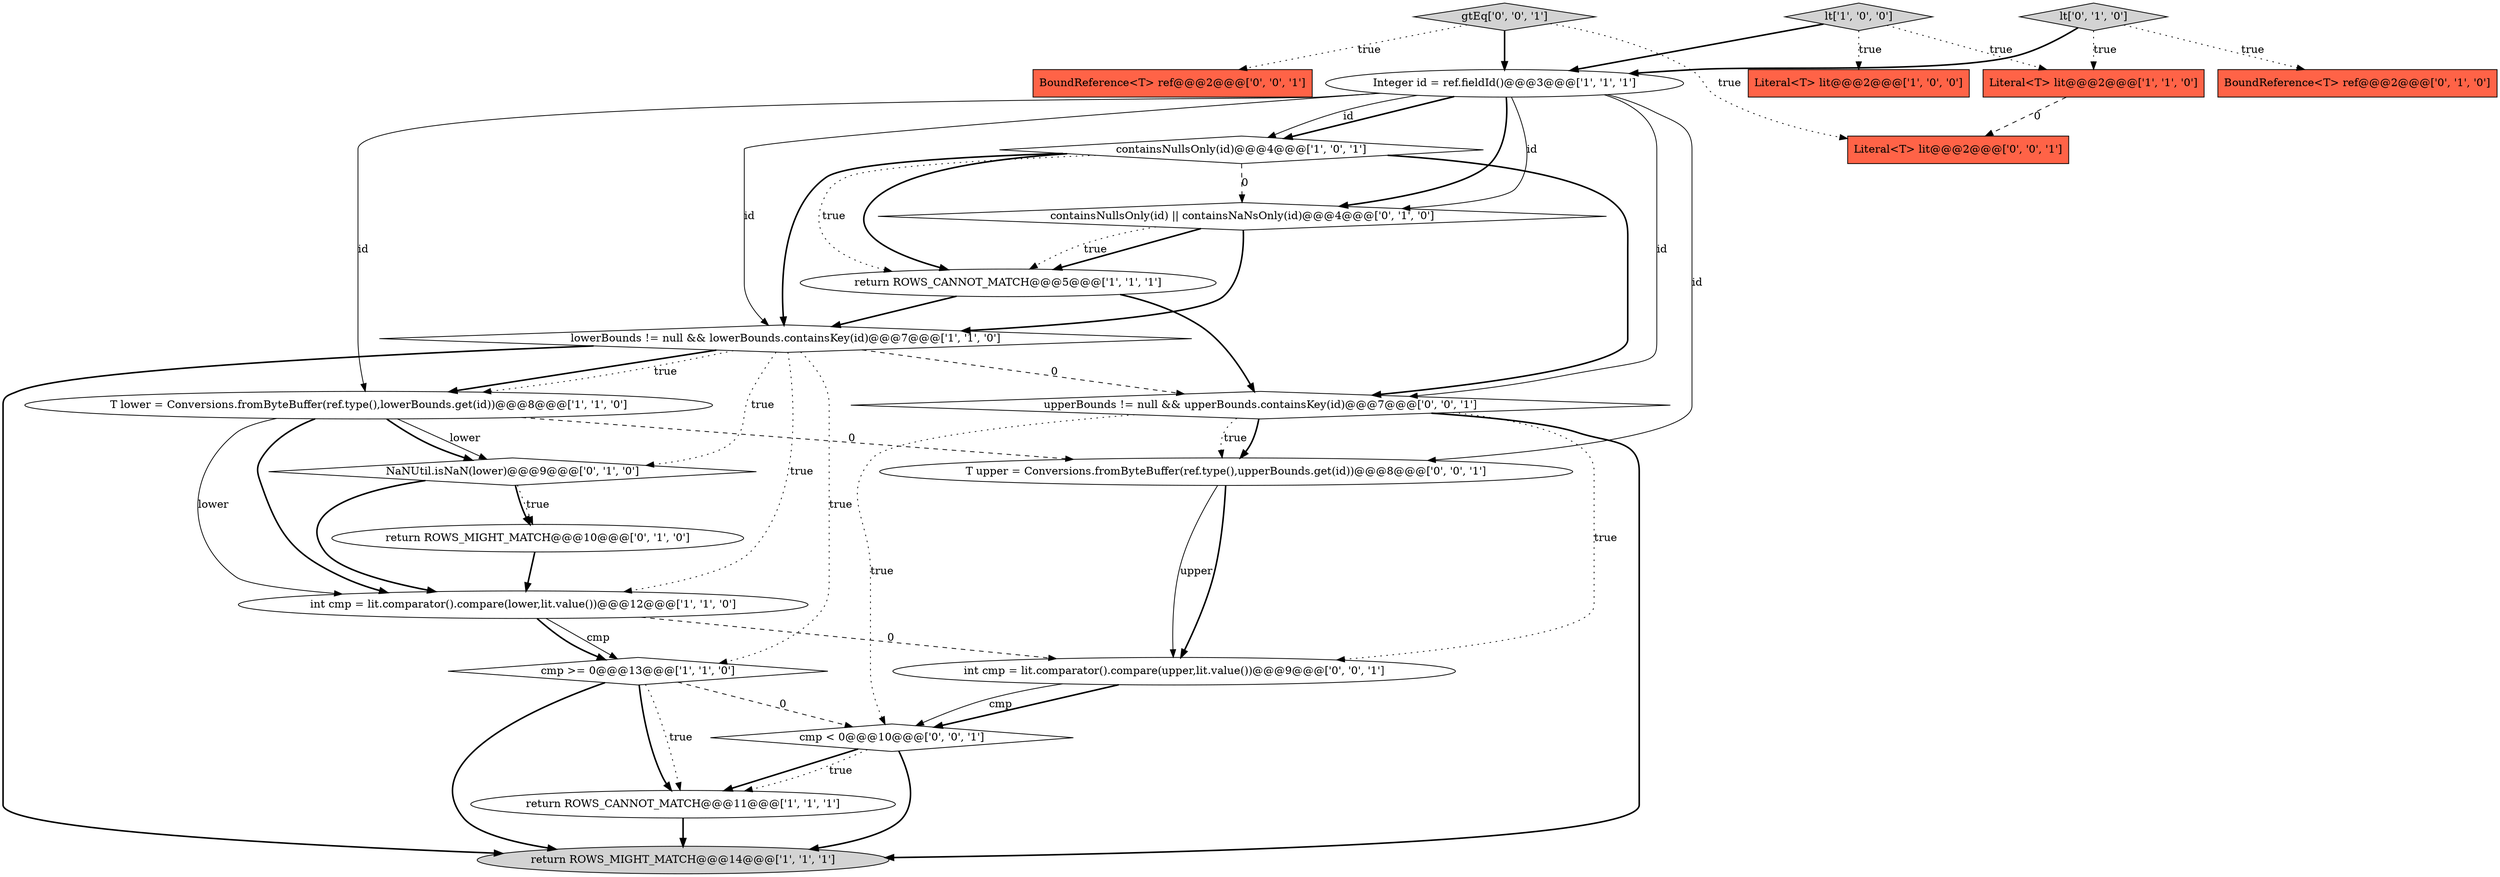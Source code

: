 digraph {
1 [style = filled, label = "return ROWS_CANNOT_MATCH@@@11@@@['1', '1', '1']", fillcolor = white, shape = ellipse image = "AAA0AAABBB1BBB"];
11 [style = filled, label = "containsNullsOnly(id)@@@4@@@['1', '0', '1']", fillcolor = white, shape = diamond image = "AAA0AAABBB1BBB"];
16 [style = filled, label = "containsNullsOnly(id) || containsNaNsOnly(id)@@@4@@@['0', '1', '0']", fillcolor = white, shape = diamond image = "AAA1AAABBB2BBB"];
15 [style = filled, label = "return ROWS_MIGHT_MATCH@@@10@@@['0', '1', '0']", fillcolor = white, shape = ellipse image = "AAA1AAABBB2BBB"];
13 [style = filled, label = "NaNUtil.isNaN(lower)@@@9@@@['0', '1', '0']", fillcolor = white, shape = diamond image = "AAA1AAABBB2BBB"];
2 [style = filled, label = "int cmp = lit.comparator().compare(lower,lit.value())@@@12@@@['1', '1', '0']", fillcolor = white, shape = ellipse image = "AAA0AAABBB1BBB"];
12 [style = filled, label = "BoundReference<T> ref@@@2@@@['0', '1', '0']", fillcolor = tomato, shape = box image = "AAA0AAABBB2BBB"];
6 [style = filled, label = "return ROWS_MIGHT_MATCH@@@14@@@['1', '1', '1']", fillcolor = lightgray, shape = ellipse image = "AAA0AAABBB1BBB"];
3 [style = filled, label = "lt['1', '0', '0']", fillcolor = lightgray, shape = diamond image = "AAA0AAABBB1BBB"];
4 [style = filled, label = "T lower = Conversions.fromByteBuffer(ref.type(),lowerBounds.get(id))@@@8@@@['1', '1', '0']", fillcolor = white, shape = ellipse image = "AAA0AAABBB1BBB"];
9 [style = filled, label = "lowerBounds != null && lowerBounds.containsKey(id)@@@7@@@['1', '1', '0']", fillcolor = white, shape = diamond image = "AAA0AAABBB1BBB"];
10 [style = filled, label = "return ROWS_CANNOT_MATCH@@@5@@@['1', '1', '1']", fillcolor = white, shape = ellipse image = "AAA0AAABBB1BBB"];
8 [style = filled, label = "cmp >= 0@@@13@@@['1', '1', '0']", fillcolor = white, shape = diamond image = "AAA0AAABBB1BBB"];
22 [style = filled, label = "gtEq['0', '0', '1']", fillcolor = lightgray, shape = diamond image = "AAA0AAABBB3BBB"];
7 [style = filled, label = "Literal<T> lit@@@2@@@['1', '1', '0']", fillcolor = tomato, shape = box image = "AAA0AAABBB1BBB"];
17 [style = filled, label = "BoundReference<T> ref@@@2@@@['0', '0', '1']", fillcolor = tomato, shape = box image = "AAA0AAABBB3BBB"];
23 [style = filled, label = "T upper = Conversions.fromByteBuffer(ref.type(),upperBounds.get(id))@@@8@@@['0', '0', '1']", fillcolor = white, shape = ellipse image = "AAA0AAABBB3BBB"];
18 [style = filled, label = "int cmp = lit.comparator().compare(upper,lit.value())@@@9@@@['0', '0', '1']", fillcolor = white, shape = ellipse image = "AAA0AAABBB3BBB"];
0 [style = filled, label = "Integer id = ref.fieldId()@@@3@@@['1', '1', '1']", fillcolor = white, shape = ellipse image = "AAA0AAABBB1BBB"];
5 [style = filled, label = "Literal<T> lit@@@2@@@['1', '0', '0']", fillcolor = tomato, shape = box image = "AAA0AAABBB1BBB"];
14 [style = filled, label = "lt['0', '1', '0']", fillcolor = lightgray, shape = diamond image = "AAA0AAABBB2BBB"];
19 [style = filled, label = "cmp < 0@@@10@@@['0', '0', '1']", fillcolor = white, shape = diamond image = "AAA0AAABBB3BBB"];
21 [style = filled, label = "Literal<T> lit@@@2@@@['0', '0', '1']", fillcolor = tomato, shape = box image = "AAA0AAABBB3BBB"];
20 [style = filled, label = "upperBounds != null && upperBounds.containsKey(id)@@@7@@@['0', '0', '1']", fillcolor = white, shape = diamond image = "AAA0AAABBB3BBB"];
4->13 [style = solid, label="lower"];
10->20 [style = bold, label=""];
20->23 [style = bold, label=""];
9->8 [style = dotted, label="true"];
13->15 [style = bold, label=""];
4->23 [style = dashed, label="0"];
19->6 [style = bold, label=""];
11->20 [style = bold, label=""];
20->6 [style = bold, label=""];
11->10 [style = dotted, label="true"];
9->4 [style = bold, label=""];
19->1 [style = bold, label=""];
2->8 [style = solid, label="cmp"];
22->0 [style = bold, label=""];
10->9 [style = bold, label=""];
20->18 [style = dotted, label="true"];
9->13 [style = dotted, label="true"];
11->9 [style = bold, label=""];
2->18 [style = dashed, label="0"];
14->0 [style = bold, label=""];
8->6 [style = bold, label=""];
14->7 [style = dotted, label="true"];
4->2 [style = solid, label="lower"];
1->6 [style = bold, label=""];
0->11 [style = bold, label=""];
0->20 [style = solid, label="id"];
16->10 [style = bold, label=""];
15->2 [style = bold, label=""];
9->2 [style = dotted, label="true"];
14->12 [style = dotted, label="true"];
2->8 [style = bold, label=""];
4->2 [style = bold, label=""];
9->6 [style = bold, label=""];
20->23 [style = dotted, label="true"];
8->1 [style = bold, label=""];
7->21 [style = dashed, label="0"];
8->19 [style = dashed, label="0"];
11->10 [style = bold, label=""];
0->11 [style = solid, label="id"];
18->19 [style = bold, label=""];
18->19 [style = solid, label="cmp"];
16->10 [style = dotted, label="true"];
3->0 [style = bold, label=""];
11->16 [style = dashed, label="0"];
0->4 [style = solid, label="id"];
9->4 [style = dotted, label="true"];
9->20 [style = dashed, label="0"];
19->1 [style = dotted, label="true"];
23->18 [style = solid, label="upper"];
23->18 [style = bold, label=""];
4->13 [style = bold, label=""];
0->16 [style = solid, label="id"];
13->15 [style = dotted, label="true"];
20->19 [style = dotted, label="true"];
3->7 [style = dotted, label="true"];
0->9 [style = solid, label="id"];
13->2 [style = bold, label=""];
0->23 [style = solid, label="id"];
3->5 [style = dotted, label="true"];
8->1 [style = dotted, label="true"];
22->17 [style = dotted, label="true"];
22->21 [style = dotted, label="true"];
16->9 [style = bold, label=""];
0->16 [style = bold, label=""];
}
